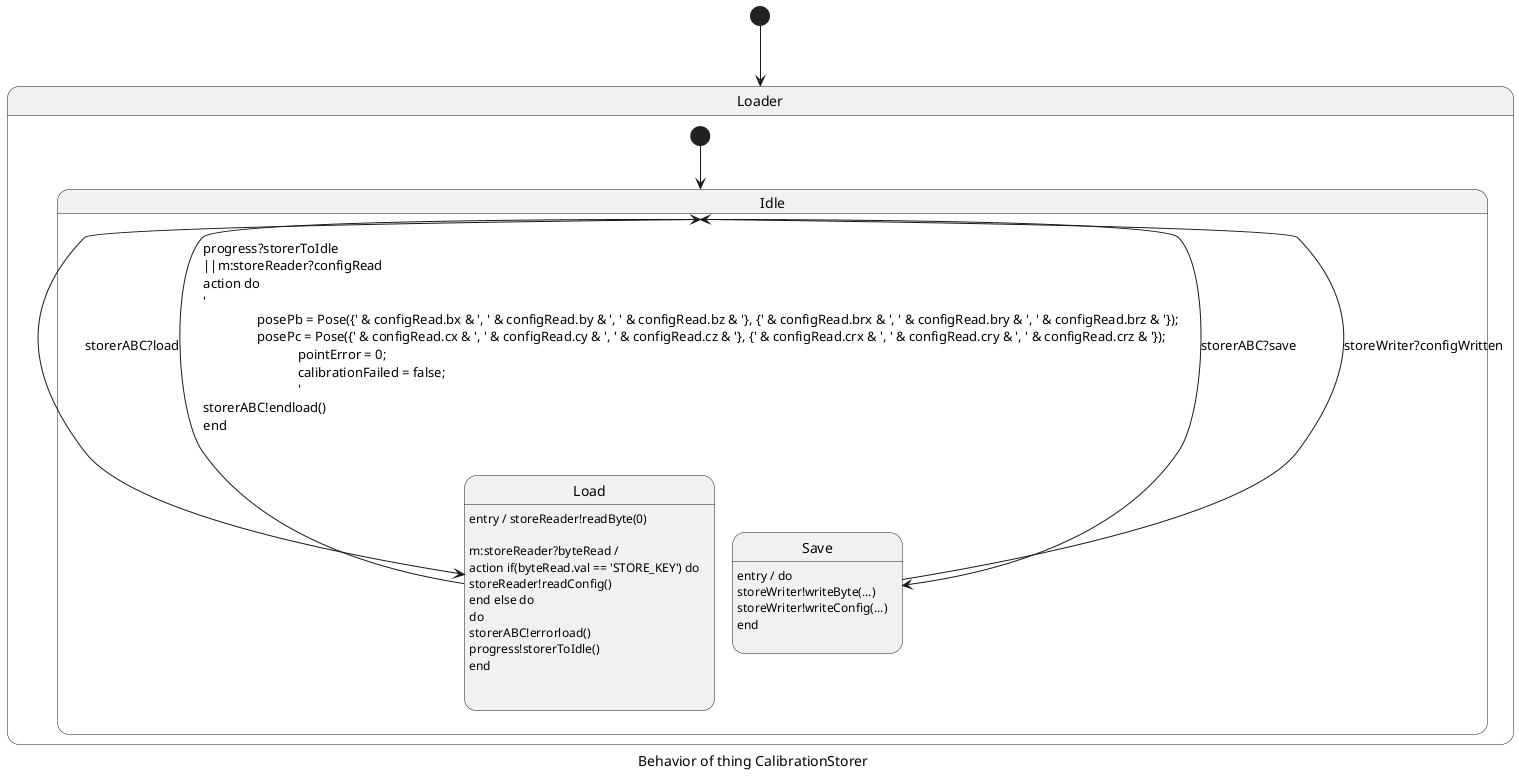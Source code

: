 @startuml
skinparam defaultTextAlignment left
caption Behavior of thing CalibrationStorer
[*] --> Loader
state Loader{
state Idle{

Idle --> Load : storerABC?load

Idle --> Save : storerABC?save
}
state Load{
	Load : entry / storeReader!readByte(0)\n


Load --> Idle : progress?storerToIdle\n||m:storeReader?configRead\naction do \n'\n                posePb = Pose({' & configRead.bx & ', ' & configRead.by & ', ' & configRead.bz & '}, {' & configRead.brx & ', ' & configRead.bry & ', ' & configRead.brz & '});\n                posePc = Pose({' & configRead.cx & ', ' & configRead.cy & ', ' & configRead.cz & '}, {' & configRead.crx & ', ' & configRead.cry & ', ' & configRead.crz & '});\n			    pointError = 0;\n			    calibrationFailed = false;\n			    '\nstorerABC!endload()\nend\n
	Load : m:storeReader?byteRead / \naction if(byteRead.val == 'STORE_KEY') do\nstoreReader!readConfig()\nend else do\ndo \nstorerABC!errorload()\nprogress!storerToIdle()\nend\n\n
}
state Save{
	Save : entry / do \nstoreWriter!writeByte(...)\nstoreWriter!writeConfig(...)\nend\n

Save --> Idle : storeWriter?configWritten
}
[*] --> Idle
}
@enduml
